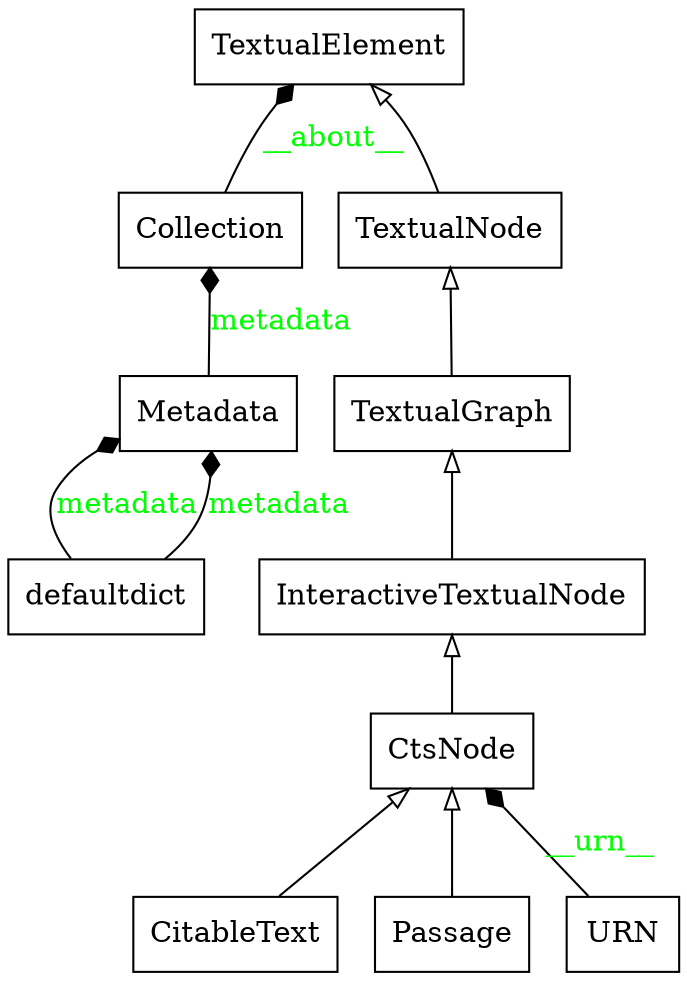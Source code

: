 digraph "classes_MyCapytain_texts" {
charset="utf-8"
rankdir=BT
"0" [label="CtsNode", shape="record"];
"1" [label="CitableText", shape="record"];
"2" [label="Collection", shape="record"];
"3" [label="InteractiveTextualNode", shape="record"];
"4" [label="Metadata", shape="record"];
"5" [label="Passage", shape="record"];
"6" [label="TextualElement", shape="record"];
"7" [label="TextualGraph", shape="record"];
"8" [label="TextualNode", shape="record"];
"9" [label="URN", shape="record"];
"10" [label="defaultdict", shape="record"];
"0" -> "3" [arrowhead="empty", arrowtail="none"];
"1" -> "0" [arrowhead="empty", arrowtail="none"];
"3" -> "7" [arrowhead="empty", arrowtail="none"];
"5" -> "0" [arrowhead="empty", arrowtail="none"];
"7" -> "8" [arrowhead="empty", arrowtail="none"];
"8" -> "6" [arrowhead="empty", arrowtail="none"];
"2" -> "6" [arrowhead="diamond", arrowtail="none", fontcolor="green", label="__about__", style="solid"];
"4" -> "2" [arrowhead="diamond", arrowtail="none", fontcolor="green", label="metadata", style="solid"];
"9" -> "0" [arrowhead="diamond", arrowtail="none", fontcolor="green", label="__urn__", style="solid"];
"10" -> "4" [arrowhead="diamond", arrowtail="none", fontcolor="green", label="metadata", style="solid"];
"10" -> "4" [arrowhead="diamond", arrowtail="none", fontcolor="green", label="metadata", style="solid"];
}
